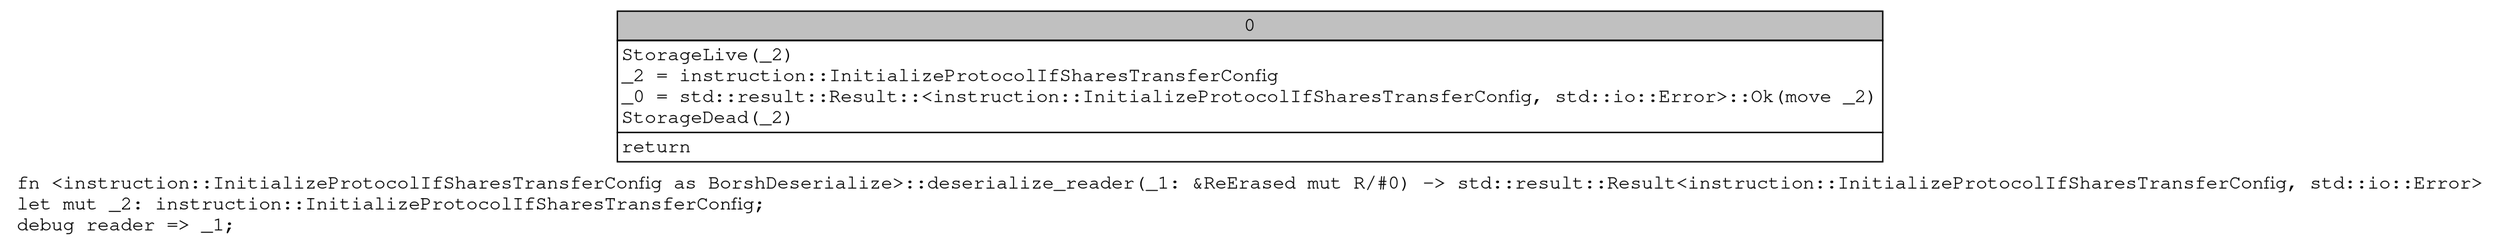 digraph Mir_0_21673 {
    graph [fontname="Courier, monospace"];
    node [fontname="Courier, monospace"];
    edge [fontname="Courier, monospace"];
    label=<fn &lt;instruction::InitializeProtocolIfSharesTransferConfig as BorshDeserialize&gt;::deserialize_reader(_1: &amp;ReErased mut R/#0) -&gt; std::result::Result&lt;instruction::InitializeProtocolIfSharesTransferConfig, std::io::Error&gt;<br align="left"/>let mut _2: instruction::InitializeProtocolIfSharesTransferConfig;<br align="left"/>debug reader =&gt; _1;<br align="left"/>>;
    bb0__0_21673 [shape="none", label=<<table border="0" cellborder="1" cellspacing="0"><tr><td bgcolor="gray" align="center" colspan="1">0</td></tr><tr><td align="left" balign="left">StorageLive(_2)<br/>_2 = instruction::InitializeProtocolIfSharesTransferConfig<br/>_0 = std::result::Result::&lt;instruction::InitializeProtocolIfSharesTransferConfig, std::io::Error&gt;::Ok(move _2)<br/>StorageDead(_2)<br/></td></tr><tr><td align="left">return</td></tr></table>>];
}
